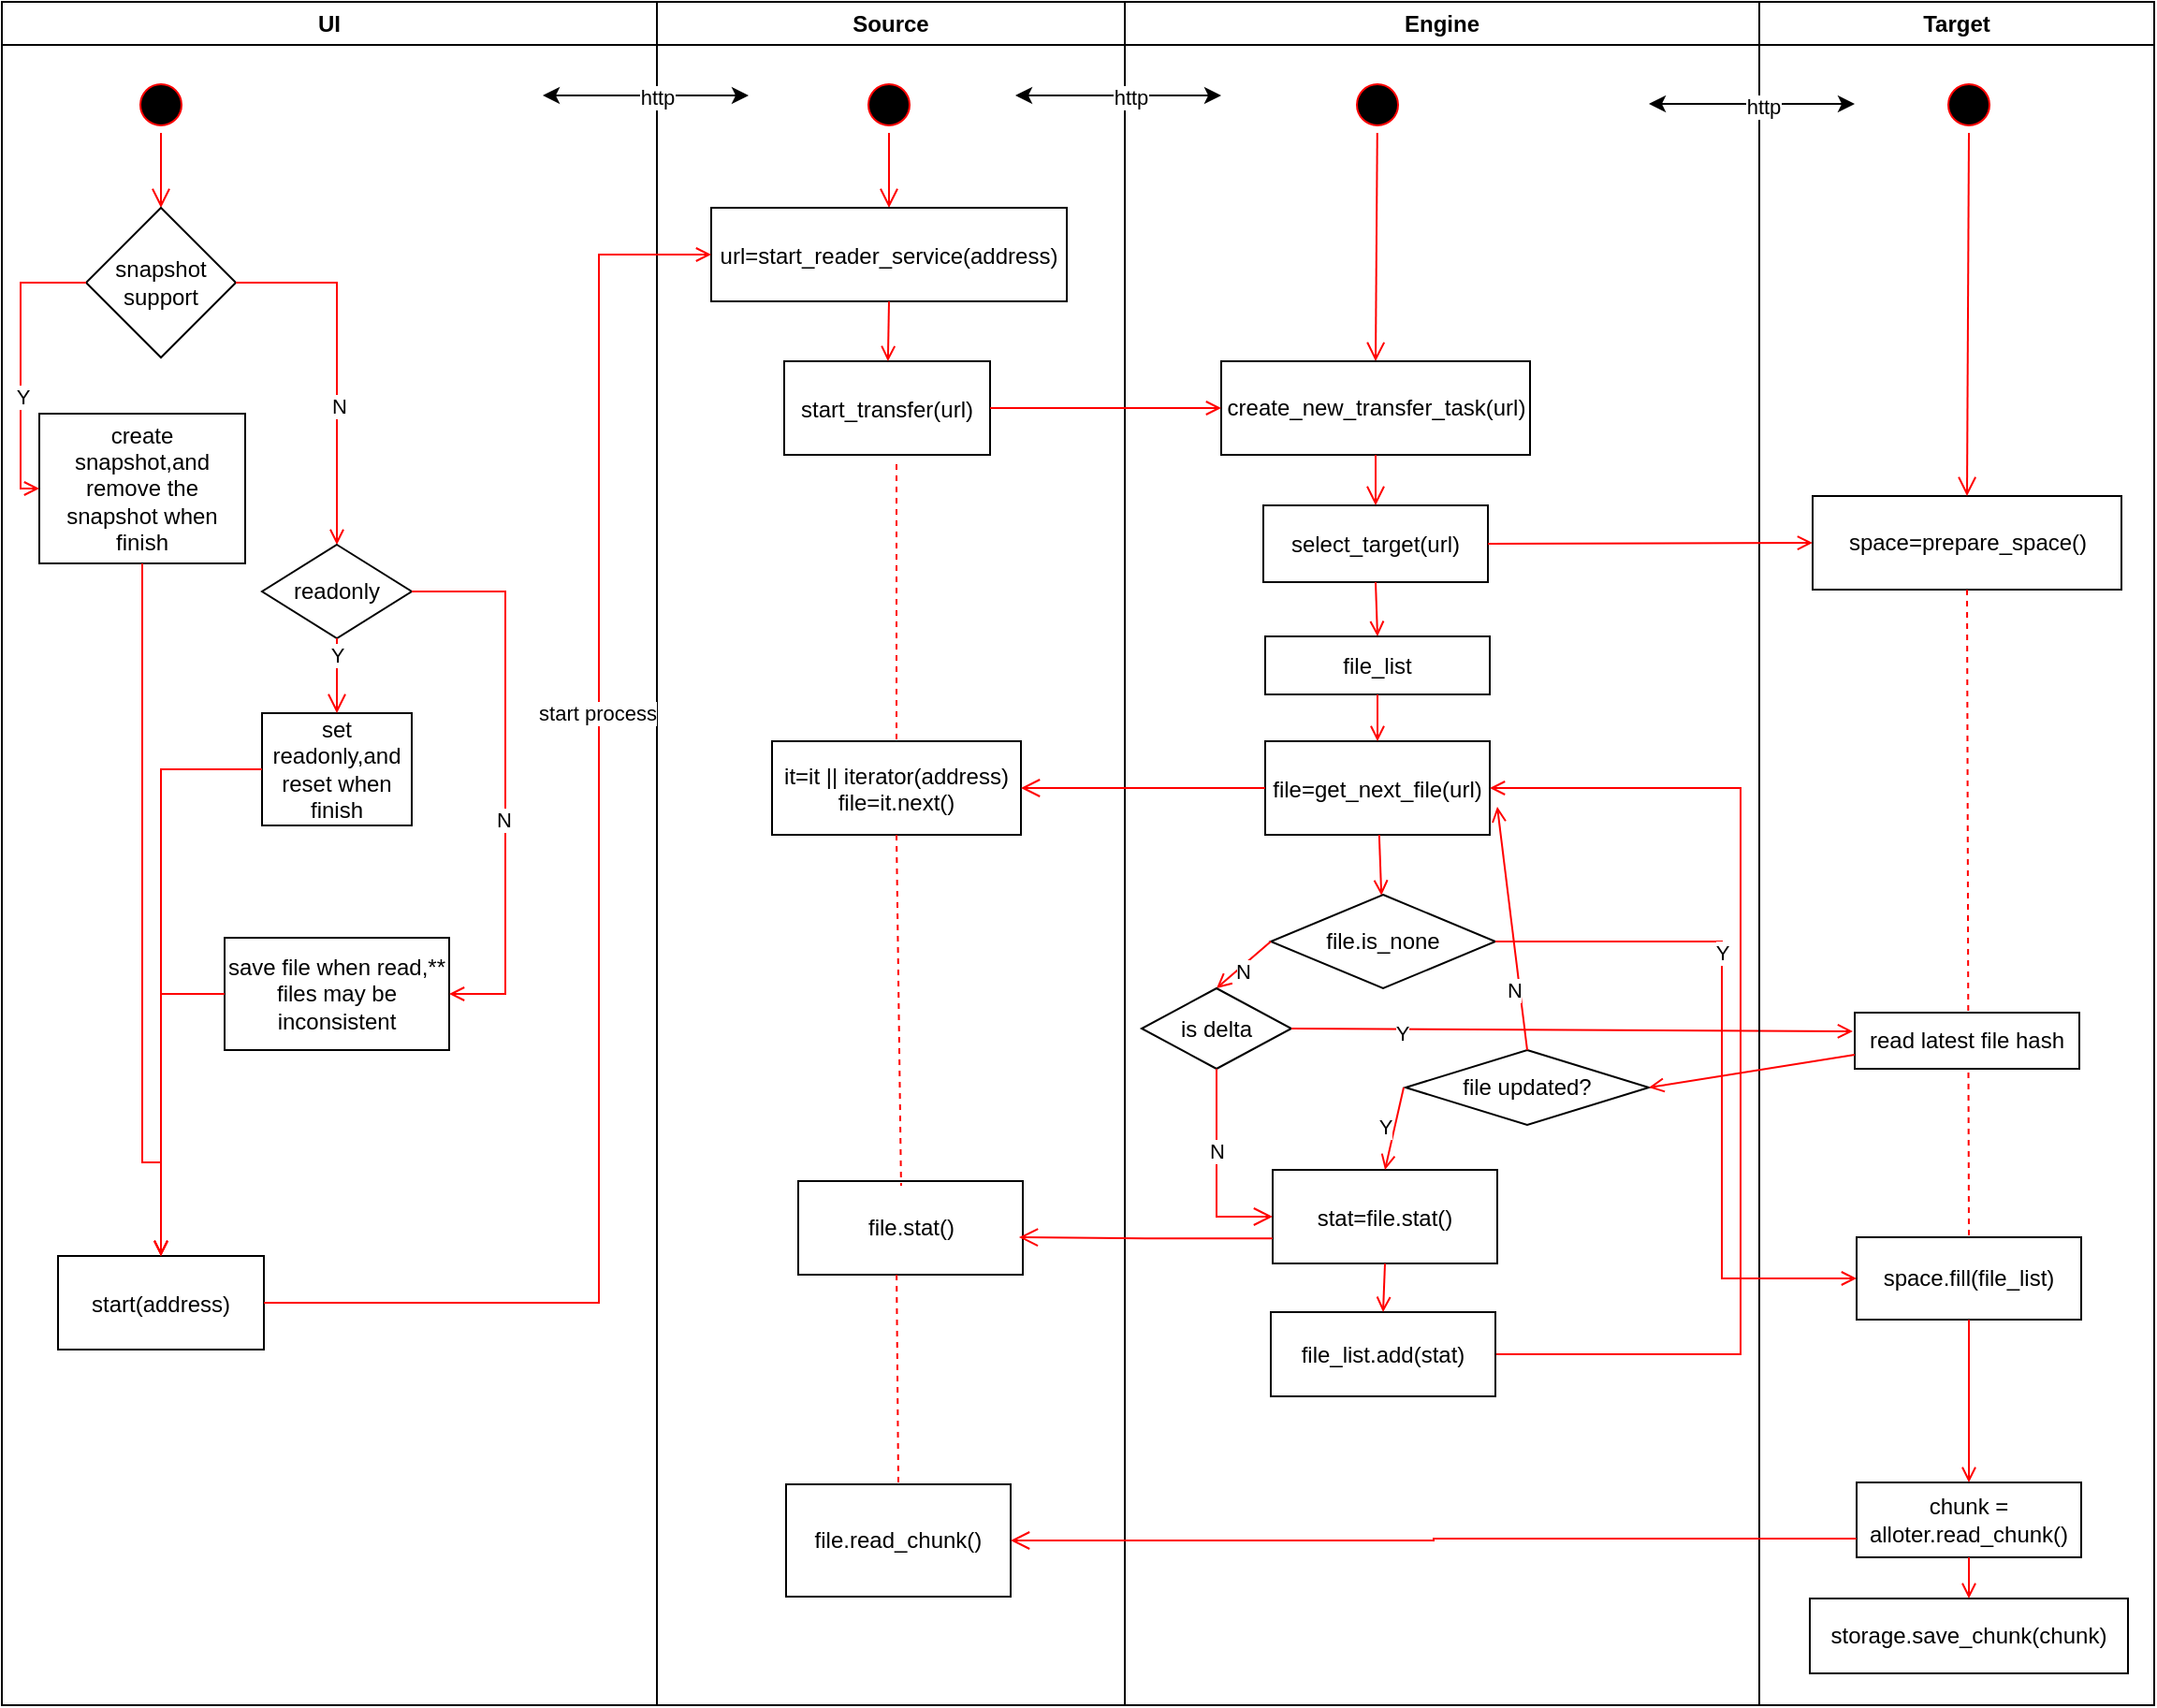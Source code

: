 <mxfile version="24.1.0" type="device">
  <diagram name="Page-1" id="e7e014a7-5840-1c2e-5031-d8a46d1fe8dd">
    <mxGraphModel dx="2074" dy="1204" grid="1" gridSize="10" guides="1" tooltips="1" connect="1" arrows="1" fold="1" page="1" pageScale="1" pageWidth="1169" pageHeight="826" background="none" math="0" shadow="0">
      <root>
        <mxCell id="0" />
        <mxCell id="1" parent="0" />
        <mxCell id="2" value="UI" style="swimlane;whiteSpace=wrap" parent="1" vertex="1">
          <mxGeometry x="11" y="120" width="350" height="910" as="geometry" />
        </mxCell>
        <mxCell id="5" value="" style="ellipse;shape=startState;fillColor=#000000;strokeColor=#ff0000;" parent="2" vertex="1">
          <mxGeometry x="70" y="40" width="30" height="30" as="geometry" />
        </mxCell>
        <mxCell id="6" value="" style="edgeStyle=elbowEdgeStyle;elbow=horizontal;verticalAlign=bottom;endArrow=open;endSize=8;strokeColor=#FF0000;endFill=1;rounded=0;entryX=0.5;entryY=0;entryDx=0;entryDy=0;" parent="2" source="5" target="5YRIYOnIGHO2y424pPSx-42" edge="1">
          <mxGeometry x="100" y="40" as="geometry">
            <mxPoint x="85" y="160" as="targetPoint" />
          </mxGeometry>
        </mxCell>
        <mxCell id="7" value="start(address)" style="" parent="2" vertex="1">
          <mxGeometry x="30" y="670" width="110" height="50" as="geometry" />
        </mxCell>
        <mxCell id="5YRIYOnIGHO2y424pPSx-42" value="snapshot support" style="rhombus;whiteSpace=wrap;html=1;" parent="2" vertex="1">
          <mxGeometry x="45" y="110" width="80" height="80" as="geometry" />
        </mxCell>
        <mxCell id="5YRIYOnIGHO2y424pPSx-43" value="create snapshot,and remove the snapshot when finish" style="rounded=0;whiteSpace=wrap;html=1;" parent="2" vertex="1">
          <mxGeometry x="20" y="220" width="110" height="80" as="geometry" />
        </mxCell>
        <mxCell id="5YRIYOnIGHO2y424pPSx-44" value="" style="edgeStyle=elbowEdgeStyle;elbow=horizontal;strokeColor=#FF0000;endArrow=open;endFill=1;rounded=0;entryX=0;entryY=0.5;entryDx=0;entryDy=0;exitX=0;exitY=0.5;exitDx=0;exitDy=0;" parent="2" source="5YRIYOnIGHO2y424pPSx-42" target="5YRIYOnIGHO2y424pPSx-43" edge="1">
          <mxGeometry width="100" height="100" relative="1" as="geometry">
            <mxPoint x="40" y="150" as="sourcePoint" />
            <mxPoint x="20" y="260" as="targetPoint" />
            <Array as="points">
              <mxPoint x="10" y="210" />
            </Array>
          </mxGeometry>
        </mxCell>
        <mxCell id="5YRIYOnIGHO2y424pPSx-45" value="Y" style="edgeLabel;html=1;align=center;verticalAlign=middle;resizable=0;points=[];" parent="5YRIYOnIGHO2y424pPSx-44" vertex="1" connectable="0">
          <mxGeometry x="0.236" y="1" relative="1" as="geometry">
            <mxPoint as="offset" />
          </mxGeometry>
        </mxCell>
        <mxCell id="5YRIYOnIGHO2y424pPSx-47" value="" style="edgeStyle=orthogonalEdgeStyle;elbow=horizontal;strokeColor=#FF0000;endArrow=open;endFill=1;rounded=0;exitX=1;exitY=0.5;exitDx=0;exitDy=0;entryX=0.5;entryY=0;entryDx=0;entryDy=0;" parent="2" source="5YRIYOnIGHO2y424pPSx-42" target="5YRIYOnIGHO2y424pPSx-49" edge="1">
          <mxGeometry width="100" height="100" relative="1" as="geometry">
            <mxPoint x="155" y="210" as="sourcePoint" />
            <mxPoint x="116.25" y="300" as="targetPoint" />
          </mxGeometry>
        </mxCell>
        <mxCell id="5YRIYOnIGHO2y424pPSx-48" value="N" style="edgeLabel;html=1;align=center;verticalAlign=middle;resizable=0;points=[];" parent="5YRIYOnIGHO2y424pPSx-47" vertex="1" connectable="0">
          <mxGeometry x="0.236" y="1" relative="1" as="geometry">
            <mxPoint as="offset" />
          </mxGeometry>
        </mxCell>
        <mxCell id="5YRIYOnIGHO2y424pPSx-49" value="readonly" style="rhombus;whiteSpace=wrap;html=1;" parent="2" vertex="1">
          <mxGeometry x="139" y="290" width="80" height="50" as="geometry" />
        </mxCell>
        <mxCell id="5YRIYOnIGHO2y424pPSx-50" value="set readonly,and reset when finish" style="rounded=0;whiteSpace=wrap;html=1;" parent="2" vertex="1">
          <mxGeometry x="139" y="380" width="80" height="60" as="geometry" />
        </mxCell>
        <mxCell id="5YRIYOnIGHO2y424pPSx-51" value="" style="edgeStyle=elbowEdgeStyle;elbow=horizontal;verticalAlign=bottom;endArrow=open;endSize=8;strokeColor=#FF0000;endFill=1;rounded=0" parent="2" edge="1">
          <mxGeometry x="30" y="-100" as="geometry">
            <mxPoint x="179" y="380" as="targetPoint" />
            <mxPoint x="179" y="340" as="sourcePoint" />
          </mxGeometry>
        </mxCell>
        <mxCell id="5YRIYOnIGHO2y424pPSx-52" value="Y" style="edgeLabel;html=1;align=center;verticalAlign=middle;resizable=0;points=[];" parent="5YRIYOnIGHO2y424pPSx-51" vertex="1" connectable="0">
          <mxGeometry relative="1" as="geometry">
            <mxPoint y="-11" as="offset" />
          </mxGeometry>
        </mxCell>
        <mxCell id="5YRIYOnIGHO2y424pPSx-56" value="" style="edgeStyle=elbowEdgeStyle;strokeColor=#FF0000;endArrow=open;endFill=1;rounded=0;exitX=0.5;exitY=1;exitDx=0;exitDy=0;entryX=0.5;entryY=0;entryDx=0;entryDy=0;elbow=vertical;" parent="2" source="5YRIYOnIGHO2y424pPSx-43" target="7" edge="1">
          <mxGeometry width="100" height="100" relative="1" as="geometry">
            <mxPoint x="45" y="810" as="sourcePoint" />
            <mxPoint x="80" y="630" as="targetPoint" />
            <Array as="points">
              <mxPoint x="50" y="620" />
            </Array>
          </mxGeometry>
        </mxCell>
        <mxCell id="5YRIYOnIGHO2y424pPSx-59" value="save file when read,** files may be inconsistent" style="rounded=0;whiteSpace=wrap;html=1;" parent="2" vertex="1">
          <mxGeometry x="119" y="500" width="120" height="60" as="geometry" />
        </mxCell>
        <mxCell id="5YRIYOnIGHO2y424pPSx-61" value="" style="edgeStyle=elbowEdgeStyle;elbow=horizontal;strokeColor=#FF0000;endArrow=open;endFill=1;rounded=0;exitX=1;exitY=0.5;exitDx=0;exitDy=0;entryX=1;entryY=0.5;entryDx=0;entryDy=0;" parent="2" source="5YRIYOnIGHO2y424pPSx-49" target="5YRIYOnIGHO2y424pPSx-59" edge="1">
          <mxGeometry width="100" height="100" relative="1" as="geometry">
            <mxPoint x="141.5" y="310" as="sourcePoint" />
            <mxPoint x="249" y="530" as="targetPoint" />
            <Array as="points">
              <mxPoint x="269" y="420" />
            </Array>
          </mxGeometry>
        </mxCell>
        <mxCell id="5YRIYOnIGHO2y424pPSx-63" value="N" style="edgeLabel;html=1;align=center;verticalAlign=middle;resizable=0;points=[];" parent="5YRIYOnIGHO2y424pPSx-61" vertex="1" connectable="0">
          <mxGeometry x="0.167" y="-1" relative="1" as="geometry">
            <mxPoint as="offset" />
          </mxGeometry>
        </mxCell>
        <mxCell id="5YRIYOnIGHO2y424pPSx-66" value="" style="edgeStyle=orthogonalEdgeStyle;strokeColor=#FF0000;endArrow=open;endFill=1;rounded=0;entryX=0.5;entryY=0;entryDx=0;entryDy=0;exitX=0;exitY=0.5;exitDx=0;exitDy=0;" parent="2" source="5YRIYOnIGHO2y424pPSx-50" target="7" edge="1">
          <mxGeometry width="100" height="100" relative="1" as="geometry">
            <mxPoint x="140" y="320" as="sourcePoint" />
            <mxPoint x="140" y="690" as="targetPoint" />
            <Array as="points">
              <mxPoint x="85" y="410" />
            </Array>
          </mxGeometry>
        </mxCell>
        <mxCell id="5YRIYOnIGHO2y424pPSx-67" value="" style="edgeStyle=orthogonalEdgeStyle;strokeColor=#FF0000;endArrow=open;endFill=1;rounded=0;entryX=0.5;entryY=0;entryDx=0;entryDy=0;exitX=0;exitY=0.5;exitDx=0;exitDy=0;" parent="2" source="5YRIYOnIGHO2y424pPSx-59" target="7" edge="1">
          <mxGeometry width="100" height="100" relative="1" as="geometry">
            <mxPoint x="173" y="440" as="sourcePoint" />
            <mxPoint x="119" y="700" as="targetPoint" />
            <Array as="points" />
          </mxGeometry>
        </mxCell>
        <mxCell id="3" value="Source" style="swimlane;whiteSpace=wrap" parent="1" vertex="1">
          <mxGeometry x="361" y="120" width="250" height="910" as="geometry" />
        </mxCell>
        <mxCell id="13" value="" style="ellipse;shape=startState;fillColor=#000000;strokeColor=#ff0000;" parent="3" vertex="1">
          <mxGeometry x="109" y="40" width="30" height="30" as="geometry" />
        </mxCell>
        <mxCell id="14" value="" style="edgeStyle=elbowEdgeStyle;elbow=horizontal;verticalAlign=bottom;endArrow=open;endSize=8;strokeColor=#FF0000;endFill=1;rounded=0" parent="3" source="13" edge="1">
          <mxGeometry x="40" y="20" as="geometry">
            <mxPoint x="124" y="110" as="targetPoint" />
            <mxPoint x="124" y="70" as="sourcePoint" />
          </mxGeometry>
        </mxCell>
        <mxCell id="15" value="url=start_reader_service(address)" style="" parent="3" vertex="1">
          <mxGeometry x="29" y="110" width="190" height="50" as="geometry" />
        </mxCell>
        <mxCell id="16" value="start_transfer(url)" style="" parent="3" vertex="1">
          <mxGeometry x="68" y="192" width="110" height="50" as="geometry" />
        </mxCell>
        <mxCell id="17" value="" style="endArrow=open;strokeColor=#FF0000;endFill=1;rounded=0" parent="3" target="16" edge="1">
          <mxGeometry relative="1" as="geometry">
            <mxPoint x="124" y="160" as="sourcePoint" />
          </mxGeometry>
        </mxCell>
        <mxCell id="18" value="it=it || iterator(address)&#xa;file=it.next()" style="" parent="3" vertex="1">
          <mxGeometry x="61.5" y="395" width="133" height="50" as="geometry" />
        </mxCell>
        <mxCell id="32" value="" style="endArrow=none;strokeColor=#FF0000;endFill=0;rounded=0;dashed=1;entryX=0.5;entryY=0;entryDx=0;entryDy=0;" parent="3" target="18" edge="1">
          <mxGeometry relative="1" as="geometry">
            <mxPoint x="128" y="247" as="sourcePoint" />
            <mxPoint x="128" y="287" as="targetPoint" />
          </mxGeometry>
        </mxCell>
        <mxCell id="CguCu8YsI3yu1mB0ZQNF-57" value="file.stat()" style="rounded=0;whiteSpace=wrap;html=1;" parent="3" vertex="1">
          <mxGeometry x="75.5" y="630" width="120" height="50" as="geometry" />
        </mxCell>
        <mxCell id="CguCu8YsI3yu1mB0ZQNF-58" value="" style="endArrow=none;strokeColor=#FF0000;endFill=0;rounded=0;dashed=1;entryX=0.458;entryY=0.05;entryDx=0;entryDy=0;entryPerimeter=0;exitX=0.5;exitY=1;exitDx=0;exitDy=0;" parent="3" source="18" target="CguCu8YsI3yu1mB0ZQNF-57" edge="1">
          <mxGeometry relative="1" as="geometry">
            <mxPoint x="131" y="420" as="sourcePoint" />
            <mxPoint x="131" y="460" as="targetPoint" />
          </mxGeometry>
        </mxCell>
        <mxCell id="FWJEJCKYlN4or7lVuNc1-59" value="file.read_chunk()" style="rounded=0;whiteSpace=wrap;html=1;" parent="3" vertex="1">
          <mxGeometry x="69" y="792" width="120" height="60" as="geometry" />
        </mxCell>
        <mxCell id="FWJEJCKYlN4or7lVuNc1-62" value="" style="endArrow=none;strokeColor=#FF0000;endFill=0;rounded=0;dashed=1;entryX=0.5;entryY=0;entryDx=0;entryDy=0;exitX=0.438;exitY=1;exitDx=0;exitDy=0;exitPerimeter=0;" parent="3" source="CguCu8YsI3yu1mB0ZQNF-57" target="FWJEJCKYlN4or7lVuNc1-59" edge="1">
          <mxGeometry relative="1" as="geometry">
            <mxPoint x="129" y="600" as="sourcePoint" />
            <mxPoint x="130.27" y="693" as="targetPoint" />
          </mxGeometry>
        </mxCell>
        <mxCell id="4" value="Engine" style="swimlane;whiteSpace=wrap" parent="1" vertex="1">
          <mxGeometry x="611" y="120" width="339" height="910" as="geometry" />
        </mxCell>
        <mxCell id="33" value="file=get_next_file(url)" style="" parent="4" vertex="1">
          <mxGeometry x="75" y="395" width="120" height="50" as="geometry" />
        </mxCell>
        <mxCell id="39" value="" style="endArrow=open;strokeColor=#FF0000;endFill=1;rounded=0" parent="4" source="33" target="FWJEJCKYlN4or7lVuNc1-50" edge="1">
          <mxGeometry relative="1" as="geometry">
            <mxPoint x="209" y="487" as="targetPoint" />
          </mxGeometry>
        </mxCell>
        <mxCell id="CguCu8YsI3yu1mB0ZQNF-49" value="" style="ellipse;shape=startState;fillColor=#000000;strokeColor=#ff0000;" parent="4" vertex="1">
          <mxGeometry x="120" y="40" width="30" height="30" as="geometry" />
        </mxCell>
        <mxCell id="CguCu8YsI3yu1mB0ZQNF-50" value="" style="elbow=horizontal;verticalAlign=bottom;endArrow=open;endSize=8;strokeColor=#FF0000;endFill=1;rounded=0;entryX=0.5;entryY=0;entryDx=0;entryDy=0;" parent="4" source="CguCu8YsI3yu1mB0ZQNF-49" target="CguCu8YsI3yu1mB0ZQNF-51" edge="1">
          <mxGeometry x="-530" y="-100" as="geometry">
            <mxPoint x="135" y="180" as="targetPoint" />
            <mxPoint x="134.5" y="80" as="sourcePoint" />
          </mxGeometry>
        </mxCell>
        <mxCell id="CguCu8YsI3yu1mB0ZQNF-51" value="create_new_transfer_task(url)" style="rounded=0;whiteSpace=wrap;html=1;" parent="4" vertex="1">
          <mxGeometry x="51.5" y="192" width="165" height="50" as="geometry" />
        </mxCell>
        <mxCell id="CguCu8YsI3yu1mB0ZQNF-59" value="stat=file.stat()" style="" parent="4" vertex="1">
          <mxGeometry x="79" y="624" width="120" height="50" as="geometry" />
        </mxCell>
        <mxCell id="CguCu8YsI3yu1mB0ZQNF-43" value="" style="edgeStyle=elbowEdgeStyle;elbow=horizontal;strokeColor=#FF0000;endArrow=open;endFill=1;rounded=0;exitX=1;exitY=0.5;exitDx=0;exitDy=0;entryX=1;entryY=0.5;entryDx=0;entryDy=0;" parent="4" source="svrlvNuyGnI_LSgs8hSu-39" target="33" edge="1">
          <mxGeometry width="100" height="100" relative="1" as="geometry">
            <mxPoint x="220" y="585" as="sourcePoint" />
            <mxPoint x="140" y="425" as="targetPoint" />
            <Array as="points">
              <mxPoint x="329" y="540" />
            </Array>
          </mxGeometry>
        </mxCell>
        <mxCell id="CguCu8YsI3yu1mB0ZQNF-72" value="select_target(url)" style="rounded=0;whiteSpace=wrap;html=1;" parent="4" vertex="1">
          <mxGeometry x="74" y="269" width="120" height="41" as="geometry" />
        </mxCell>
        <mxCell id="CguCu8YsI3yu1mB0ZQNF-74" value="" style="edgeStyle=elbowEdgeStyle;elbow=horizontal;verticalAlign=bottom;endArrow=open;endSize=8;strokeColor=#FF0000;endFill=1;rounded=0;exitX=0.5;exitY=1;exitDx=0;exitDy=0;entryX=0.5;entryY=0;entryDx=0;entryDy=0;" parent="4" source="CguCu8YsI3yu1mB0ZQNF-51" target="CguCu8YsI3yu1mB0ZQNF-72" edge="1">
          <mxGeometry x="-1100" y="-220" as="geometry">
            <mxPoint x="239" y="237" as="targetPoint" />
            <mxPoint x="239" y="87" as="sourcePoint" />
          </mxGeometry>
        </mxCell>
        <mxCell id="CguCu8YsI3yu1mB0ZQNF-75" value="" style="endArrow=open;strokeColor=#FF0000;endFill=1;rounded=0;exitX=0.5;exitY=1;exitDx=0;exitDy=0;entryX=0.5;entryY=0;entryDx=0;entryDy=0;" parent="4" source="CguCu8YsI3yu1mB0ZQNF-72" edge="1" target="svrlvNuyGnI_LSgs8hSu-40">
          <mxGeometry relative="1" as="geometry">
            <mxPoint x="133.5" y="330" as="sourcePoint" />
            <mxPoint x="134" y="357" as="targetPoint" />
          </mxGeometry>
        </mxCell>
        <mxCell id="FWJEJCKYlN4or7lVuNc1-50" value="file.is_none" style="rhombus;whiteSpace=wrap;html=1;" parent="4" vertex="1">
          <mxGeometry x="78" y="477" width="120" height="50" as="geometry" />
        </mxCell>
        <mxCell id="FWJEJCKYlN4or7lVuNc1-52" value="" style="endArrow=open;strokeColor=#FF0000;endFill=1;rounded=0;exitX=0;exitY=0.5;exitDx=0;exitDy=0;entryX=0.5;entryY=0;entryDx=0;entryDy=0;" parent="4" source="FWJEJCKYlN4or7lVuNc1-50" target="5YRIYOnIGHO2y424pPSx-69" edge="1">
          <mxGeometry relative="1" as="geometry">
            <mxPoint x="135.98" y="581" as="targetPoint" />
            <mxPoint x="133.98" y="560" as="sourcePoint" />
          </mxGeometry>
        </mxCell>
        <mxCell id="FWJEJCKYlN4or7lVuNc1-54" value="N" style="edgeLabel;html=1;align=center;verticalAlign=middle;resizable=0;points=[];" parent="FWJEJCKYlN4or7lVuNc1-52" vertex="1" connectable="0">
          <mxGeometry x="0.151" y="2" relative="1" as="geometry">
            <mxPoint as="offset" />
          </mxGeometry>
        </mxCell>
        <mxCell id="5YRIYOnIGHO2y424pPSx-69" value="is delta" style="rhombus;whiteSpace=wrap;html=1;" parent="4" vertex="1">
          <mxGeometry x="9" y="527" width="80" height="43" as="geometry" />
        </mxCell>
        <mxCell id="5YRIYOnIGHO2y424pPSx-71" value="" style="edgeStyle=elbowEdgeStyle;elbow=horizontal;verticalAlign=bottom;endArrow=open;endSize=8;strokeColor=#FF0000;endFill=1;rounded=0;exitX=0.5;exitY=1;exitDx=0;exitDy=0;" parent="4" source="5YRIYOnIGHO2y424pPSx-69" target="CguCu8YsI3yu1mB0ZQNF-59" edge="1">
          <mxGeometry x="-581" y="-220" as="geometry">
            <mxPoint x="58.5" y="610" as="targetPoint" />
            <mxPoint x="58.5" y="570" as="sourcePoint" />
            <Array as="points">
              <mxPoint x="49" y="610" />
            </Array>
          </mxGeometry>
        </mxCell>
        <mxCell id="5YRIYOnIGHO2y424pPSx-72" value="N" style="edgeLabel;html=1;align=center;verticalAlign=middle;resizable=0;points=[];" parent="5YRIYOnIGHO2y424pPSx-71" vertex="1" connectable="0">
          <mxGeometry relative="1" as="geometry">
            <mxPoint y="-11" as="offset" />
          </mxGeometry>
        </mxCell>
        <mxCell id="CguCu8YsI3yu1mB0ZQNF-60" value="" style="edgeStyle=elbowEdgeStyle;elbow=horizontal;verticalAlign=bottom;endArrow=open;endSize=8;strokeColor=#FF0000;endFill=1;rounded=0;exitX=0;exitY=0.5;exitDx=0;exitDy=0;entryX=0.983;entryY=0.367;entryDx=0;entryDy=0;entryPerimeter=0;" parent="4" edge="1">
          <mxGeometry x="-1781" y="-340" as="geometry">
            <mxPoint x="-56.54" y="660.0" as="targetPoint" />
            <mxPoint x="79" y="660.65" as="sourcePoint" />
            <Array as="points">
              <mxPoint x="11" y="671.65" />
            </Array>
          </mxGeometry>
        </mxCell>
        <mxCell id="5YRIYOnIGHO2y424pPSx-74" value="" style="endArrow=open;strokeColor=#FF0000;endFill=1;rounded=0;exitX=1;exitY=0.5;exitDx=0;exitDy=0;" parent="4" source="5YRIYOnIGHO2y424pPSx-69" edge="1">
          <mxGeometry relative="1" as="geometry">
            <mxPoint x="139" y="549" as="sourcePoint" />
            <mxPoint x="389" y="550" as="targetPoint" />
          </mxGeometry>
        </mxCell>
        <mxCell id="5YRIYOnIGHO2y424pPSx-75" value="Y" style="edgeLabel;html=1;align=center;verticalAlign=middle;resizable=0;points=[];" parent="5YRIYOnIGHO2y424pPSx-74" vertex="1" connectable="0">
          <mxGeometry x="-0.607" y="-2" relative="1" as="geometry">
            <mxPoint as="offset" />
          </mxGeometry>
        </mxCell>
        <mxCell id="5YRIYOnIGHO2y424pPSx-77" value="file updated?" style="rhombus;whiteSpace=wrap;html=1;" parent="4" vertex="1">
          <mxGeometry x="150" y="560" width="130" height="40" as="geometry" />
        </mxCell>
        <mxCell id="5YRIYOnIGHO2y424pPSx-79" value="" style="endArrow=open;strokeColor=#FF0000;endFill=1;rounded=0;entryX=0.5;entryY=0;entryDx=0;entryDy=0;" parent="4" target="CguCu8YsI3yu1mB0ZQNF-59" edge="1">
          <mxGeometry relative="1" as="geometry">
            <mxPoint x="149" y="580" as="sourcePoint" />
            <mxPoint x="409" y="611.5" as="targetPoint" />
          </mxGeometry>
        </mxCell>
        <mxCell id="5YRIYOnIGHO2y424pPSx-80" value="Y" style="edgeLabel;html=1;align=center;verticalAlign=middle;resizable=0;points=[];" parent="5YRIYOnIGHO2y424pPSx-79" vertex="1" connectable="0">
          <mxGeometry x="-0.607" y="-2" relative="1" as="geometry">
            <mxPoint x="-6" y="12" as="offset" />
          </mxGeometry>
        </mxCell>
        <mxCell id="5YRIYOnIGHO2y424pPSx-81" value="" style="endArrow=open;strokeColor=#FF0000;endFill=1;rounded=0;exitX=0.5;exitY=0;exitDx=0;exitDy=0;" parent="4" source="5YRIYOnIGHO2y424pPSx-77" edge="1">
          <mxGeometry relative="1" as="geometry">
            <mxPoint x="239" y="500" as="sourcePoint" />
            <mxPoint x="199" y="430" as="targetPoint" />
          </mxGeometry>
        </mxCell>
        <mxCell id="5YRIYOnIGHO2y424pPSx-82" value="N" style="edgeLabel;html=1;align=center;verticalAlign=middle;resizable=0;points=[];" parent="5YRIYOnIGHO2y424pPSx-81" vertex="1" connectable="0">
          <mxGeometry x="-0.607" y="-2" relative="1" as="geometry">
            <mxPoint x="-6" y="-7" as="offset" />
          </mxGeometry>
        </mxCell>
        <mxCell id="JHUbbDQbZnptLvGb7uCV-41" value="" style="endArrow=classic;startArrow=classic;html=1;rounded=0;" parent="4" edge="1">
          <mxGeometry width="50" height="50" relative="1" as="geometry">
            <mxPoint x="-58.5" y="50" as="sourcePoint" />
            <mxPoint x="51.5" y="50" as="targetPoint" />
          </mxGeometry>
        </mxCell>
        <mxCell id="JHUbbDQbZnptLvGb7uCV-42" value="http" style="edgeLabel;html=1;align=center;verticalAlign=middle;resizable=0;points=[];" parent="JHUbbDQbZnptLvGb7uCV-41" vertex="1" connectable="0">
          <mxGeometry x="0.473" y="-1" relative="1" as="geometry">
            <mxPoint x="-20" as="offset" />
          </mxGeometry>
        </mxCell>
        <mxCell id="svrlvNuyGnI_LSgs8hSu-39" value="file_list.add(stat)" style="rounded=0;whiteSpace=wrap;html=1;" vertex="1" parent="4">
          <mxGeometry x="78" y="700" width="120" height="45" as="geometry" />
        </mxCell>
        <mxCell id="svrlvNuyGnI_LSgs8hSu-40" value="file_list" style="rounded=0;whiteSpace=wrap;html=1;" vertex="1" parent="4">
          <mxGeometry x="75" y="339" width="120" height="31" as="geometry" />
        </mxCell>
        <mxCell id="svrlvNuyGnI_LSgs8hSu-42" value="" style="endArrow=open;strokeColor=#FF0000;endFill=1;rounded=0;entryX=0.5;entryY=0;entryDx=0;entryDy=0;exitX=0.5;exitY=1;exitDx=0;exitDy=0;" edge="1" parent="4" source="svrlvNuyGnI_LSgs8hSu-40" target="33">
          <mxGeometry relative="1" as="geometry">
            <mxPoint x="259" y="330" as="sourcePoint" />
            <mxPoint x="145" y="349" as="targetPoint" />
          </mxGeometry>
        </mxCell>
        <mxCell id="svrlvNuyGnI_LSgs8hSu-43" value="" style="endArrow=open;strokeColor=#FF0000;endFill=1;rounded=0;entryX=0.5;entryY=0;entryDx=0;entryDy=0;exitX=0.5;exitY=1;exitDx=0;exitDy=0;" edge="1" parent="4" source="CguCu8YsI3yu1mB0ZQNF-59" target="svrlvNuyGnI_LSgs8hSu-39">
          <mxGeometry relative="1" as="geometry">
            <mxPoint x="145" y="680" as="sourcePoint" />
            <mxPoint x="145" y="705" as="targetPoint" />
          </mxGeometry>
        </mxCell>
        <mxCell id="CguCu8YsI3yu1mB0ZQNF-41" value="Target" style="swimlane;whiteSpace=wrap" parent="1" vertex="1">
          <mxGeometry x="950" y="120" width="211" height="910" as="geometry" />
        </mxCell>
        <mxCell id="CguCu8YsI3yu1mB0ZQNF-61" value="" style="ellipse;shape=startState;fillColor=#000000;strokeColor=#ff0000;" parent="CguCu8YsI3yu1mB0ZQNF-41" vertex="1">
          <mxGeometry x="97" y="40" width="30" height="30" as="geometry" />
        </mxCell>
        <mxCell id="CguCu8YsI3yu1mB0ZQNF-62" value="space=prepare_space()" style="rounded=0;whiteSpace=wrap;html=1;" parent="CguCu8YsI3yu1mB0ZQNF-41" vertex="1">
          <mxGeometry x="28.5" y="264" width="165" height="50" as="geometry" />
        </mxCell>
        <mxCell id="CguCu8YsI3yu1mB0ZQNF-77" value="" style="elbow=horizontal;verticalAlign=bottom;endArrow=open;endSize=8;strokeColor=#FF0000;endFill=1;rounded=0;exitX=0.5;exitY=1;exitDx=0;exitDy=0;entryX=0.5;entryY=0;entryDx=0;entryDy=0;" parent="CguCu8YsI3yu1mB0ZQNF-41" source="CguCu8YsI3yu1mB0ZQNF-61" target="CguCu8YsI3yu1mB0ZQNF-62" edge="1">
          <mxGeometry x="-1380" y="-220" as="geometry">
            <mxPoint x="111.5" y="250" as="targetPoint" />
            <mxPoint x="111.5" y="100" as="sourcePoint" />
          </mxGeometry>
        </mxCell>
        <mxCell id="FWJEJCKYlN4or7lVuNc1-39" value="space.fill(file_list)" style="rounded=0;whiteSpace=wrap;html=1;" parent="CguCu8YsI3yu1mB0ZQNF-41" vertex="1">
          <mxGeometry x="52" y="660" width="120" height="44" as="geometry" />
        </mxCell>
        <mxCell id="FWJEJCKYlN4or7lVuNc1-42" value="" style="endArrow=none;strokeColor=#FF0000;endFill=0;rounded=0;dashed=1;entryX=0.5;entryY=0;entryDx=0;entryDy=0;exitX=0.5;exitY=1;exitDx=0;exitDy=0;" parent="CguCu8YsI3yu1mB0ZQNF-41" source="CguCu8YsI3yu1mB0ZQNF-62" target="FWJEJCKYlN4or7lVuNc1-39" edge="1">
          <mxGeometry relative="1" as="geometry">
            <mxPoint x="111.5" y="350" as="sourcePoint" />
            <mxPoint x="111.5" y="460" as="targetPoint" />
          </mxGeometry>
        </mxCell>
        <mxCell id="FWJEJCKYlN4or7lVuNc1-49" value="chunk = alloter.read_chunk()" style="rounded=0;whiteSpace=wrap;html=1;" parent="CguCu8YsI3yu1mB0ZQNF-41" vertex="1">
          <mxGeometry x="52" y="791" width="120" height="40" as="geometry" />
        </mxCell>
        <mxCell id="FWJEJCKYlN4or7lVuNc1-64" value="storage.save_chunk(chunk)" style="rounded=0;whiteSpace=wrap;html=1;" parent="CguCu8YsI3yu1mB0ZQNF-41" vertex="1">
          <mxGeometry x="27" y="853" width="170" height="40" as="geometry" />
        </mxCell>
        <mxCell id="FWJEJCKYlN4or7lVuNc1-67" value="" style="endArrow=open;strokeColor=#FF0000;endFill=1;rounded=0;exitX=0.5;exitY=1;exitDx=0;exitDy=0;" parent="CguCu8YsI3yu1mB0ZQNF-41" source="FWJEJCKYlN4or7lVuNc1-49" target="FWJEJCKYlN4or7lVuNc1-64" edge="1">
          <mxGeometry relative="1" as="geometry">
            <mxPoint x="111.5" y="843" as="sourcePoint" />
            <mxPoint x="112" y="870" as="targetPoint" />
          </mxGeometry>
        </mxCell>
        <mxCell id="5YRIYOnIGHO2y424pPSx-73" value="read latest file hash" style="rounded=0;whiteSpace=wrap;html=1;" parent="CguCu8YsI3yu1mB0ZQNF-41" vertex="1">
          <mxGeometry x="51" y="540" width="120" height="30" as="geometry" />
        </mxCell>
        <mxCell id="JHUbbDQbZnptLvGb7uCV-43" value="" style="endArrow=classic;startArrow=classic;html=1;rounded=0;" parent="CguCu8YsI3yu1mB0ZQNF-41" edge="1">
          <mxGeometry width="50" height="50" relative="1" as="geometry">
            <mxPoint x="-59" y="54.5" as="sourcePoint" />
            <mxPoint x="51" y="54.5" as="targetPoint" />
          </mxGeometry>
        </mxCell>
        <mxCell id="JHUbbDQbZnptLvGb7uCV-44" value="http" style="edgeLabel;html=1;align=center;verticalAlign=middle;resizable=0;points=[];" parent="JHUbbDQbZnptLvGb7uCV-43" vertex="1" connectable="0">
          <mxGeometry x="0.473" y="-1" relative="1" as="geometry">
            <mxPoint x="-20" as="offset" />
          </mxGeometry>
        </mxCell>
        <mxCell id="svrlvNuyGnI_LSgs8hSu-44" value="" style="endArrow=open;strokeColor=#FF0000;endFill=1;rounded=0;exitX=0.5;exitY=1;exitDx=0;exitDy=0;entryX=0.5;entryY=0;entryDx=0;entryDy=0;" edge="1" parent="CguCu8YsI3yu1mB0ZQNF-41" source="FWJEJCKYlN4or7lVuNc1-39" target="FWJEJCKYlN4or7lVuNc1-49">
          <mxGeometry relative="1" as="geometry">
            <mxPoint x="122" y="758" as="sourcePoint" />
            <mxPoint x="122" y="780" as="targetPoint" />
          </mxGeometry>
        </mxCell>
        <mxCell id="CguCu8YsI3yu1mB0ZQNF-56" value="" style="edgeStyle=elbowEdgeStyle;elbow=horizontal;verticalAlign=bottom;endArrow=open;endSize=8;strokeColor=#FF0000;endFill=1;rounded=0;exitX=0;exitY=0.5;exitDx=0;exitDy=0;entryX=1;entryY=0.5;entryDx=0;entryDy=0;" parent="1" source="33" target="18" edge="1">
          <mxGeometry x="-1100" y="-220" as="geometry">
            <mxPoint x="760.5" y="662" as="targetPoint" />
            <mxPoint x="760" y="582" as="sourcePoint" />
          </mxGeometry>
        </mxCell>
        <mxCell id="CguCu8YsI3yu1mB0ZQNF-76" value="" style="endArrow=open;strokeColor=#FF0000;endFill=1;rounded=0;exitX=1;exitY=0.5;exitDx=0;exitDy=0;entryX=0;entryY=0.5;entryDx=0;entryDy=0;" parent="1" source="CguCu8YsI3yu1mB0ZQNF-72" target="CguCu8YsI3yu1mB0ZQNF-62" edge="1">
          <mxGeometry relative="1" as="geometry">
            <mxPoint x="930" y="367" as="sourcePoint" />
            <mxPoint x="930" y="427" as="targetPoint" />
          </mxGeometry>
        </mxCell>
        <mxCell id="FWJEJCKYlN4or7lVuNc1-57" value="" style="edgeStyle=elbowEdgeStyle;elbow=horizontal;strokeColor=#FF0000;endArrow=open;endFill=1;rounded=0;exitX=1;exitY=0.5;exitDx=0;exitDy=0;entryX=0;entryY=0.5;entryDx=0;entryDy=0;" parent="1" source="FWJEJCKYlN4or7lVuNc1-50" target="FWJEJCKYlN4or7lVuNc1-39" edge="1">
          <mxGeometry width="100" height="100" relative="1" as="geometry">
            <mxPoint x="731.5" y="913" as="sourcePoint" />
            <mxPoint x="959" y="789" as="targetPoint" />
            <Array as="points">
              <mxPoint x="930" y="680" />
            </Array>
          </mxGeometry>
        </mxCell>
        <mxCell id="FWJEJCKYlN4or7lVuNc1-58" value="Y" style="edgeLabel;html=1;align=center;verticalAlign=middle;resizable=0;points=[];" parent="FWJEJCKYlN4or7lVuNc1-57" vertex="1" connectable="0">
          <mxGeometry x="-0.322" relative="1" as="geometry">
            <mxPoint as="offset" />
          </mxGeometry>
        </mxCell>
        <mxCell id="FWJEJCKYlN4or7lVuNc1-61" value="" style="edgeStyle=elbowEdgeStyle;elbow=horizontal;verticalAlign=bottom;endArrow=open;endSize=8;strokeColor=#FF0000;endFill=1;rounded=0;exitX=0;exitY=0.75;exitDx=0;exitDy=0;entryX=1;entryY=0.5;entryDx=0;entryDy=0;" parent="1" source="FWJEJCKYlN4or7lVuNc1-49" target="FWJEJCKYlN4or7lVuNc1-59" edge="1">
          <mxGeometry x="-1170" y="-220" as="geometry">
            <mxPoint x="531" y="983" as="targetPoint" />
            <mxPoint x="686" y="983" as="sourcePoint" />
          </mxGeometry>
        </mxCell>
        <mxCell id="5YRIYOnIGHO2y424pPSx-40" value="" style="edgeStyle=elbowEdgeStyle;elbow=horizontal;strokeColor=#FF0000;endArrow=open;endFill=1;rounded=0;exitX=1;exitY=0.5;exitDx=0;exitDy=0;entryX=0;entryY=0.5;entryDx=0;entryDy=0;" parent="1" source="7" target="15" edge="1">
          <mxGeometry width="100" height="100" relative="1" as="geometry">
            <mxPoint x="144" y="683" as="sourcePoint" />
            <mxPoint x="220" y="320" as="targetPoint" />
            <Array as="points">
              <mxPoint x="330" y="550" />
            </Array>
          </mxGeometry>
        </mxCell>
        <mxCell id="5YRIYOnIGHO2y424pPSx-41" value="start process" style="edgeLabel;html=1;align=center;verticalAlign=middle;resizable=0;points=[];" parent="5YRIYOnIGHO2y424pPSx-40" vertex="1" connectable="0">
          <mxGeometry x="0.236" y="1" relative="1" as="geometry">
            <mxPoint as="offset" />
          </mxGeometry>
        </mxCell>
        <mxCell id="CguCu8YsI3yu1mB0ZQNF-52" value="" style="endArrow=open;strokeColor=#FF0000;endFill=1;rounded=0;entryX=0;entryY=0.5;entryDx=0;entryDy=0;exitX=1;exitY=0.5;exitDx=0;exitDy=0;" parent="1" source="16" target="CguCu8YsI3yu1mB0ZQNF-51" edge="1">
          <mxGeometry relative="1" as="geometry">
            <mxPoint x="560" y="337" as="sourcePoint" />
            <mxPoint x="690" y="337" as="targetPoint" />
          </mxGeometry>
        </mxCell>
        <mxCell id="5YRIYOnIGHO2y424pPSx-78" value="" style="endArrow=open;strokeColor=#FF0000;endFill=1;rounded=0;exitX=0;exitY=0.75;exitDx=0;exitDy=0;entryX=1;entryY=0.5;entryDx=0;entryDy=0;" parent="1" source="5YRIYOnIGHO2y424pPSx-73" target="5YRIYOnIGHO2y424pPSx-77" edge="1">
          <mxGeometry relative="1" as="geometry">
            <mxPoint x="1110" y="600.5" as="sourcePoint" />
            <mxPoint x="1284" y="601.5" as="targetPoint" />
          </mxGeometry>
        </mxCell>
        <mxCell id="JHUbbDQbZnptLvGb7uCV-39" value="" style="endArrow=classic;startArrow=classic;html=1;rounded=0;" parent="1" edge="1">
          <mxGeometry width="50" height="50" relative="1" as="geometry">
            <mxPoint x="300" y="170" as="sourcePoint" />
            <mxPoint x="410" y="170" as="targetPoint" />
          </mxGeometry>
        </mxCell>
        <mxCell id="JHUbbDQbZnptLvGb7uCV-40" value="http" style="edgeLabel;html=1;align=center;verticalAlign=middle;resizable=0;points=[];" parent="JHUbbDQbZnptLvGb7uCV-39" vertex="1" connectable="0">
          <mxGeometry x="0.473" y="-1" relative="1" as="geometry">
            <mxPoint x="-20" as="offset" />
          </mxGeometry>
        </mxCell>
      </root>
    </mxGraphModel>
  </diagram>
</mxfile>
